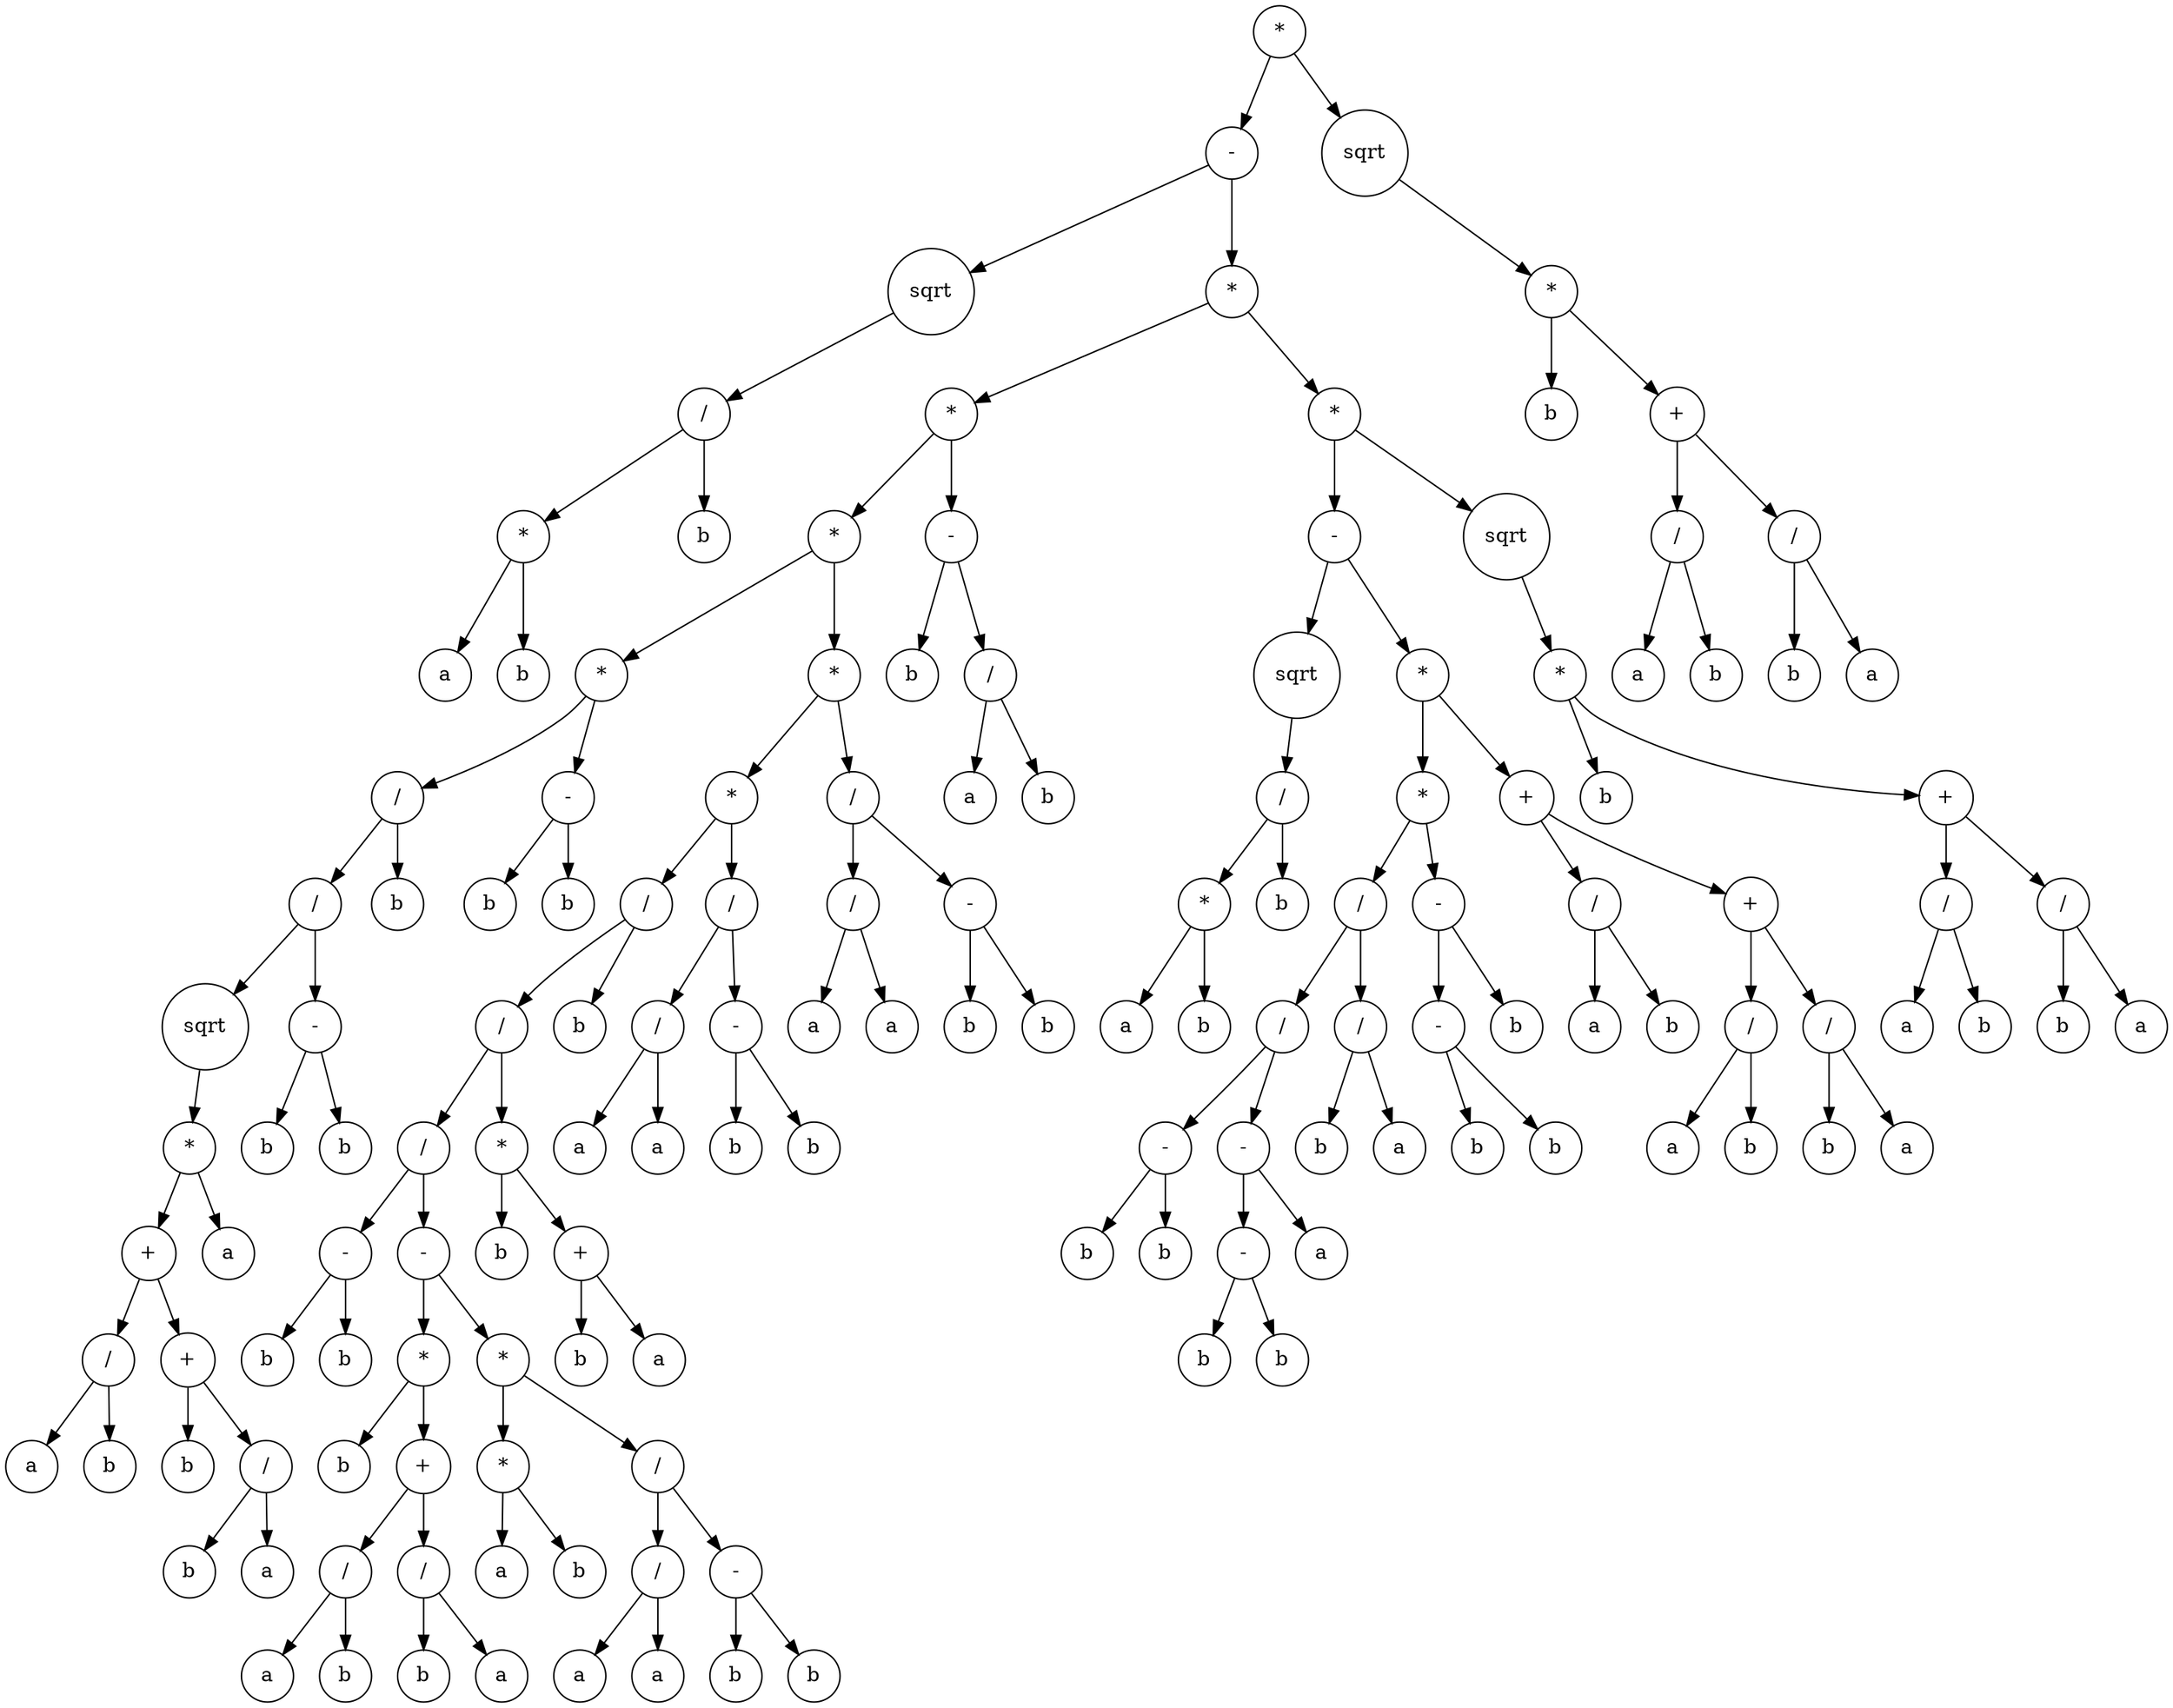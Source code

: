 digraph g {
graph [ordering=out];
node [shape=circle];
n[label = "*"];
n0[label = "-"];
n00[label = "sqrt"];
n000[label = "/"];
n0000[label = "*"];
n00000[label = "a"];
n0000 -> n00000;
n00001[label = "b"];
n0000 -> n00001;
n000 -> n0000;
n0001[label = "b"];
n000 -> n0001;
n00 -> n000;
n0 -> n00;
n01[label = "*"];
n010[label = "*"];
n0100[label = "*"];
n01000[label = "*"];
n010000[label = "/"];
n0100000[label = "/"];
n01000000[label = "sqrt"];
n010000000[label = "*"];
n0100000000[label = "+"];
n01000000000[label = "/"];
n010000000000[label = "a"];
n01000000000 -> n010000000000;
n010000000001[label = "b"];
n01000000000 -> n010000000001;
n0100000000 -> n01000000000;
n01000000001[label = "+"];
n010000000010[label = "b"];
n01000000001 -> n010000000010;
n010000000011[label = "/"];
n0100000000110[label = "b"];
n010000000011 -> n0100000000110;
n0100000000111[label = "a"];
n010000000011 -> n0100000000111;
n01000000001 -> n010000000011;
n0100000000 -> n01000000001;
n010000000 -> n0100000000;
n0100000001[label = "a"];
n010000000 -> n0100000001;
n01000000 -> n010000000;
n0100000 -> n01000000;
n01000001[label = "-"];
n010000010[label = "b"];
n01000001 -> n010000010;
n010000011[label = "b"];
n01000001 -> n010000011;
n0100000 -> n01000001;
n010000 -> n0100000;
n0100001[label = "b"];
n010000 -> n0100001;
n01000 -> n010000;
n010001[label = "-"];
n0100010[label = "b"];
n010001 -> n0100010;
n0100011[label = "b"];
n010001 -> n0100011;
n01000 -> n010001;
n0100 -> n01000;
n01001[label = "*"];
n010010[label = "*"];
n0100100[label = "/"];
n01001000[label = "/"];
n010010000[label = "/"];
n0100100000[label = "-"];
n01001000000[label = "b"];
n0100100000 -> n01001000000;
n01001000001[label = "b"];
n0100100000 -> n01001000001;
n010010000 -> n0100100000;
n0100100001[label = "-"];
n01001000010[label = "*"];
n010010000100[label = "b"];
n01001000010 -> n010010000100;
n010010000101[label = "+"];
n0100100001010[label = "/"];
n01001000010100[label = "a"];
n0100100001010 -> n01001000010100;
n01001000010101[label = "b"];
n0100100001010 -> n01001000010101;
n010010000101 -> n0100100001010;
n0100100001011[label = "/"];
n01001000010110[label = "b"];
n0100100001011 -> n01001000010110;
n01001000010111[label = "a"];
n0100100001011 -> n01001000010111;
n010010000101 -> n0100100001011;
n01001000010 -> n010010000101;
n0100100001 -> n01001000010;
n01001000011[label = "*"];
n010010000110[label = "*"];
n0100100001100[label = "a"];
n010010000110 -> n0100100001100;
n0100100001101[label = "b"];
n010010000110 -> n0100100001101;
n01001000011 -> n010010000110;
n010010000111[label = "/"];
n0100100001110[label = "/"];
n01001000011100[label = "a"];
n0100100001110 -> n01001000011100;
n01001000011101[label = "a"];
n0100100001110 -> n01001000011101;
n010010000111 -> n0100100001110;
n0100100001111[label = "-"];
n01001000011110[label = "b"];
n0100100001111 -> n01001000011110;
n01001000011111[label = "b"];
n0100100001111 -> n01001000011111;
n010010000111 -> n0100100001111;
n01001000011 -> n010010000111;
n0100100001 -> n01001000011;
n010010000 -> n0100100001;
n01001000 -> n010010000;
n010010001[label = "*"];
n0100100010[label = "b"];
n010010001 -> n0100100010;
n0100100011[label = "+"];
n01001000110[label = "b"];
n0100100011 -> n01001000110;
n01001000111[label = "a"];
n0100100011 -> n01001000111;
n010010001 -> n0100100011;
n01001000 -> n010010001;
n0100100 -> n01001000;
n01001001[label = "b"];
n0100100 -> n01001001;
n010010 -> n0100100;
n0100101[label = "/"];
n01001010[label = "/"];
n010010100[label = "a"];
n01001010 -> n010010100;
n010010101[label = "a"];
n01001010 -> n010010101;
n0100101 -> n01001010;
n01001011[label = "-"];
n010010110[label = "b"];
n01001011 -> n010010110;
n010010111[label = "b"];
n01001011 -> n010010111;
n0100101 -> n01001011;
n010010 -> n0100101;
n01001 -> n010010;
n010011[label = "/"];
n0100110[label = "/"];
n01001100[label = "a"];
n0100110 -> n01001100;
n01001101[label = "a"];
n0100110 -> n01001101;
n010011 -> n0100110;
n0100111[label = "-"];
n01001110[label = "b"];
n0100111 -> n01001110;
n01001111[label = "b"];
n0100111 -> n01001111;
n010011 -> n0100111;
n01001 -> n010011;
n0100 -> n01001;
n010 -> n0100;
n0101[label = "-"];
n01010[label = "b"];
n0101 -> n01010;
n01011[label = "/"];
n010110[label = "a"];
n01011 -> n010110;
n010111[label = "b"];
n01011 -> n010111;
n0101 -> n01011;
n010 -> n0101;
n01 -> n010;
n011[label = "*"];
n0110[label = "-"];
n01100[label = "sqrt"];
n011000[label = "/"];
n0110000[label = "*"];
n01100000[label = "a"];
n0110000 -> n01100000;
n01100001[label = "b"];
n0110000 -> n01100001;
n011000 -> n0110000;
n0110001[label = "b"];
n011000 -> n0110001;
n01100 -> n011000;
n0110 -> n01100;
n01101[label = "*"];
n011010[label = "*"];
n0110100[label = "/"];
n01101000[label = "/"];
n011010000[label = "-"];
n0110100000[label = "b"];
n011010000 -> n0110100000;
n0110100001[label = "b"];
n011010000 -> n0110100001;
n01101000 -> n011010000;
n011010001[label = "-"];
n0110100010[label = "-"];
n01101000100[label = "b"];
n0110100010 -> n01101000100;
n01101000101[label = "b"];
n0110100010 -> n01101000101;
n011010001 -> n0110100010;
n0110100011[label = "a"];
n011010001 -> n0110100011;
n01101000 -> n011010001;
n0110100 -> n01101000;
n01101001[label = "/"];
n011010010[label = "b"];
n01101001 -> n011010010;
n011010011[label = "a"];
n01101001 -> n011010011;
n0110100 -> n01101001;
n011010 -> n0110100;
n0110101[label = "-"];
n01101010[label = "-"];
n011010100[label = "b"];
n01101010 -> n011010100;
n011010101[label = "b"];
n01101010 -> n011010101;
n0110101 -> n01101010;
n01101011[label = "b"];
n0110101 -> n01101011;
n011010 -> n0110101;
n01101 -> n011010;
n011011[label = "+"];
n0110110[label = "/"];
n01101100[label = "a"];
n0110110 -> n01101100;
n01101101[label = "b"];
n0110110 -> n01101101;
n011011 -> n0110110;
n0110111[label = "+"];
n01101110[label = "/"];
n011011100[label = "a"];
n01101110 -> n011011100;
n011011101[label = "b"];
n01101110 -> n011011101;
n0110111 -> n01101110;
n01101111[label = "/"];
n011011110[label = "b"];
n01101111 -> n011011110;
n011011111[label = "a"];
n01101111 -> n011011111;
n0110111 -> n01101111;
n011011 -> n0110111;
n01101 -> n011011;
n0110 -> n01101;
n011 -> n0110;
n0111[label = "sqrt"];
n01110[label = "*"];
n011100[label = "b"];
n01110 -> n011100;
n011101[label = "+"];
n0111010[label = "/"];
n01110100[label = "a"];
n0111010 -> n01110100;
n01110101[label = "b"];
n0111010 -> n01110101;
n011101 -> n0111010;
n0111011[label = "/"];
n01110110[label = "b"];
n0111011 -> n01110110;
n01110111[label = "a"];
n0111011 -> n01110111;
n011101 -> n0111011;
n01110 -> n011101;
n0111 -> n01110;
n011 -> n0111;
n01 -> n011;
n0 -> n01;
n -> n0;
n1[label = "sqrt"];
n10[label = "*"];
n100[label = "b"];
n10 -> n100;
n101[label = "+"];
n1010[label = "/"];
n10100[label = "a"];
n1010 -> n10100;
n10101[label = "b"];
n1010 -> n10101;
n101 -> n1010;
n1011[label = "/"];
n10110[label = "b"];
n1011 -> n10110;
n10111[label = "a"];
n1011 -> n10111;
n101 -> n1011;
n10 -> n101;
n1 -> n10;
n -> n1;
}
